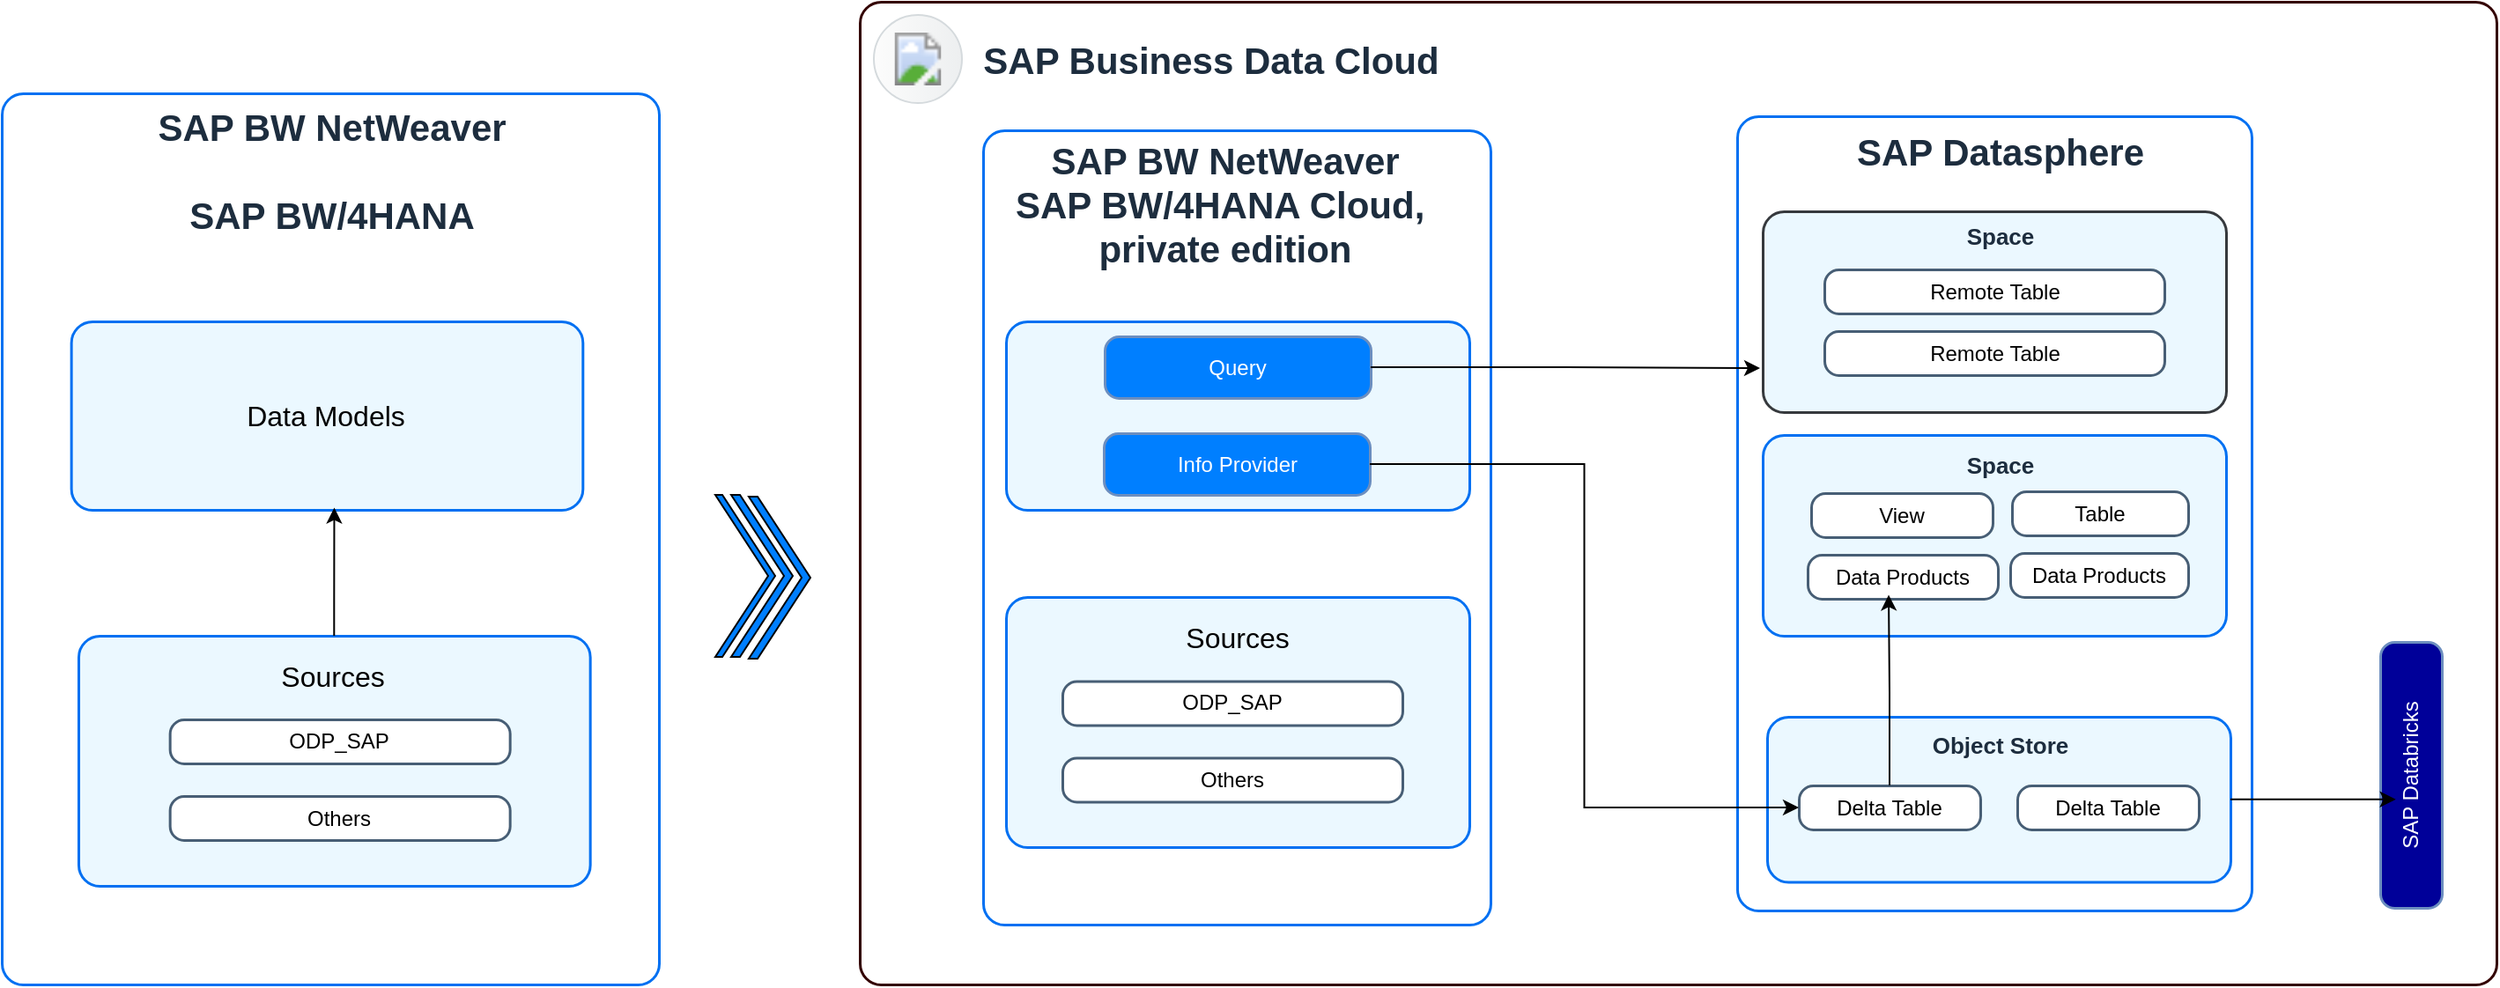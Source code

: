 <mxfile version="28.1.2">
  <diagram name="Page-1" id="5bHaEas3I0YWfYlRU1f9">
    <mxGraphModel dx="1454" dy="1069" grid="0" gridSize="10" guides="1" tooltips="1" connect="1" arrows="1" fold="1" page="1" pageScale="1" pageWidth="1654" pageHeight="1169" math="0" shadow="0">
      <root>
        <mxCell id="0" />
        <mxCell id="1" parent="0" />
        <mxCell id="YyMC6ngLosPk3OCNOqee-3" value="" style="rounded=1;whiteSpace=wrap;html=1;strokeColor=#0070F2;fillColor=#ffffff;arcSize=24;absoluteArcSize=1;imageWidth=64;imageHeight=64;strokeWidth=1.5;" vertex="1" parent="1">
          <mxGeometry x="116" y="314" width="373" height="506" as="geometry" />
        </mxCell>
        <mxCell id="d6p9PFXJ9PnHoYDoL1wJ-3" value="&lt;font face=&quot;arial&quot; style=&quot;font-size: 21px;&quot;&gt;&lt;b style=&quot;&quot;&gt;SAP BW NetWeaver&lt;/b&gt;&lt;/font&gt;&lt;div&gt;&lt;font face=&quot;arial&quot;&gt;&lt;span style=&quot;font-size: 21px;&quot;&gt;&lt;b&gt;&lt;br&gt;&lt;/b&gt;&lt;/span&gt;&lt;/font&gt;&lt;div&gt;&lt;font face=&quot;arial&quot; style=&quot;font-size: 21px;&quot;&gt;&lt;b style=&quot;&quot;&gt;SAP BW/4HANA&lt;/b&gt;&lt;/font&gt;&lt;/div&gt;&lt;/div&gt;" style="text;html=1;align=center;verticalAlign=middle;resizable=1;points=[[0,0.5,0,0,0],[0.5,0,0,0,0],[0.5,1,0,0,0],[1,0.5,0,0,0]];autosize=1;strokeColor=none;fillColor=none;fontSize=12;fontColor=#1D2D3E;fontFamily=Helvetica;movable=1;rotatable=1;deletable=1;editable=1;locked=0;connectable=1;" parent="1" vertex="1">
          <mxGeometry x="194.5" y="314" width="216" height="88" as="geometry" />
        </mxCell>
        <mxCell id="YyMC6ngLosPk3OCNOqee-6" value="&lt;font size=&quot;3&quot;&gt;Data Models&lt;/font&gt;" style="rounded=1;whiteSpace=wrap;html=1;strokeColor=#0070F2;fillColor=#EBF8FF;arcSize=24;absoluteArcSize=1;imageWidth=64;imageHeight=64;strokeWidth=1.5;" vertex="1" parent="1">
          <mxGeometry x="155.32" y="443.5" width="290.34" height="107" as="geometry" />
        </mxCell>
        <mxCell id="YyMC6ngLosPk3OCNOqee-7" value="&lt;font size=&quot;3&quot;&gt;Sources&lt;/font&gt;&lt;div&gt;&lt;font size=&quot;3&quot;&gt;&lt;br&gt;&lt;/font&gt;&lt;/div&gt;&lt;div&gt;&lt;font size=&quot;3&quot;&gt;&lt;br&gt;&lt;/font&gt;&lt;/div&gt;&lt;div&gt;&lt;font size=&quot;3&quot;&gt;&lt;br&gt;&lt;/font&gt;&lt;/div&gt;&lt;div&gt;&lt;font size=&quot;3&quot;&gt;&lt;br&gt;&lt;/font&gt;&lt;/div&gt;&lt;div&gt;&lt;font size=&quot;3&quot;&gt;&lt;br&gt;&lt;/font&gt;&lt;/div&gt;" style="rounded=1;whiteSpace=wrap;html=1;strokeColor=#0070F2;fillColor=#EBF8FF;arcSize=24;absoluteArcSize=1;imageWidth=64;imageHeight=64;strokeWidth=1.5;" vertex="1" parent="1">
          <mxGeometry x="159.49" y="622" width="290.34" height="142" as="geometry" />
        </mxCell>
        <mxCell id="YyMC6ngLosPk3OCNOqee-8" value="ODP_SAP" style="rounded=1;whiteSpace=wrap;html=1;strokeColor=#475E75;strokeWidth=1.5;arcSize=16;fillColor=#ffffff;perimeterSpacing=0;absoluteArcSize=1;" vertex="1" parent="1">
          <mxGeometry x="211.33" y="669.5" width="193" height="25" as="geometry" />
        </mxCell>
        <mxCell id="YyMC6ngLosPk3OCNOqee-9" value="Others" style="rounded=1;whiteSpace=wrap;html=1;strokeColor=#475E75;strokeWidth=1.5;arcSize=16;fillColor=#ffffff;perimeterSpacing=0;absoluteArcSize=1;" vertex="1" parent="1">
          <mxGeometry x="211.33" y="713" width="193" height="25" as="geometry" />
        </mxCell>
        <mxCell id="YyMC6ngLosPk3OCNOqee-11" style="edgeStyle=orthogonalEdgeStyle;rounded=0;orthogonalLoop=1;jettySize=auto;html=1;entryX=0.506;entryY=0.465;entryDx=0;entryDy=0;entryPerimeter=0;" edge="1" parent="1" source="YyMC6ngLosPk3OCNOqee-7" target="YyMC6ngLosPk3OCNOqee-3">
          <mxGeometry relative="1" as="geometry" />
        </mxCell>
        <mxCell id="YyMC6ngLosPk3OCNOqee-12" value="" style="rounded=1;whiteSpace=wrap;html=1;strokeColor=#330000;fillColor=#ffffff;arcSize=24;absoluteArcSize=1;imageWidth=64;imageHeight=64;strokeWidth=1.5;" vertex="1" parent="1">
          <mxGeometry x="603" y="262" width="929" height="558" as="geometry" />
        </mxCell>
        <mxCell id="YyMC6ngLosPk3OCNOqee-13" value="&lt;div&gt;&lt;font face=&quot;arial&quot; style=&quot;font-size: 21px;&quot;&gt;&lt;b style=&quot;&quot;&gt;SAP Business Data Cloud&lt;/b&gt;&lt;/font&gt;&lt;/div&gt;" style="text;html=1;align=center;verticalAlign=middle;resizable=1;points=[[0,0.5,0,0,0],[0.5,0,0,0,0],[0.5,1,0,0,0],[1,0.5,0,0,0]];autosize=1;strokeColor=none;fillColor=none;fontSize=12;fontColor=#1D2D3E;fontFamily=Helvetica;movable=1;rotatable=1;deletable=1;editable=1;locked=0;connectable=1;" vertex="1" parent="1">
          <mxGeometry x="752" y="279" width="100" height="31" as="geometry" />
        </mxCell>
        <mxCell id="YyMC6ngLosPk3OCNOqee-14" value="" style="shape=mxgraph.sap.icon;labelPosition=center;verticalLabelPosition=bottom;align=center;verticalAlign=top;strokeWidth=1;strokeColor=#D5DADD;fillColor=#EDEFF0;gradientColor=#FCFCFC;gradientDirection=west;aspect=fixed;SAPIcon=SAP_Business_Data_Cloud" vertex="1" parent="1">
          <mxGeometry x="611" y="269.5" width="50" height="50" as="geometry" />
        </mxCell>
        <mxCell id="YyMC6ngLosPk3OCNOqee-16" value="" style="rounded=1;whiteSpace=wrap;html=1;strokeColor=#0070F2;fillColor=#ffffff;arcSize=24;absoluteArcSize=1;imageWidth=64;imageHeight=64;strokeWidth=1.5;" vertex="1" parent="1">
          <mxGeometry x="673" y="335" width="288" height="451" as="geometry" />
        </mxCell>
        <mxCell id="YyMC6ngLosPk3OCNOqee-17" value="&lt;font face=&quot;arial&quot; style=&quot;font-size: 21px;&quot;&gt;&lt;b style=&quot;&quot;&gt;SAP BW NetWeaver&lt;/b&gt;&lt;/font&gt;&lt;div&gt;&lt;font face=&quot;arial&quot; style=&quot;font-size: 21px;&quot;&gt;&lt;b style=&quot;&quot;&gt;SAP BW/4HANA Cloud,&amp;nbsp;&lt;/b&gt;&lt;/font&gt;&lt;/div&gt;&lt;div&gt;&lt;font face=&quot;arial&quot; style=&quot;font-size: 21px;&quot;&gt;&lt;b style=&quot;&quot;&gt;private edition&lt;/b&gt;&lt;/font&gt;&lt;/div&gt;" style="text;html=1;align=center;verticalAlign=middle;resizable=1;points=[[0,0.5,0,0,0],[0.5,0,0,0,0],[0.5,1,0,0,0],[1,0.5,0,0,0]];autosize=1;strokeColor=none;fillColor=none;fontSize=12;fontColor=#1D2D3E;fontFamily=Helvetica;movable=1;rotatable=1;deletable=1;editable=1;locked=0;connectable=1;" vertex="1" parent="1">
          <mxGeometry x="682" y="333" width="256" height="88" as="geometry" />
        </mxCell>
        <mxCell id="YyMC6ngLosPk3OCNOqee-18" value="" style="rounded=1;whiteSpace=wrap;html=1;strokeColor=#0070F2;fillColor=#EBF8FF;arcSize=24;absoluteArcSize=1;imageWidth=64;imageHeight=64;strokeWidth=1.5;" vertex="1" parent="1">
          <mxGeometry x="686" y="443.5" width="263" height="107" as="geometry" />
        </mxCell>
        <mxCell id="YyMC6ngLosPk3OCNOqee-19" value="&lt;font style=&quot;color: rgb(255, 255, 255);&quot;&gt;Query&lt;/font&gt;" style="rounded=1;whiteSpace=wrap;html=1;strokeColor=#6c8ebf;strokeWidth=1.5;arcSize=16;fillColor=#007FFF;perimeterSpacing=0;absoluteArcSize=1;" vertex="1" parent="1">
          <mxGeometry x="742" y="452" width="151" height="35" as="geometry" />
        </mxCell>
        <mxCell id="YyMC6ngLosPk3OCNOqee-20" value="&lt;font style=&quot;color: rgb(255, 255, 255);&quot;&gt;Info Provider&lt;/font&gt;" style="rounded=1;whiteSpace=wrap;html=1;strokeColor=#6c8ebf;strokeWidth=1.5;arcSize=16;fillColor=#007FFF;perimeterSpacing=0;absoluteArcSize=1;" vertex="1" parent="1">
          <mxGeometry x="741.5" y="507" width="151" height="35" as="geometry" />
        </mxCell>
        <mxCell id="YyMC6ngLosPk3OCNOqee-21" value="&lt;font size=&quot;3&quot;&gt;Sources&lt;/font&gt;&lt;div&gt;&lt;font size=&quot;3&quot;&gt;&lt;br&gt;&lt;/font&gt;&lt;/div&gt;&lt;div&gt;&lt;font size=&quot;3&quot;&gt;&lt;br&gt;&lt;/font&gt;&lt;/div&gt;&lt;div&gt;&lt;font size=&quot;3&quot;&gt;&lt;br&gt;&lt;/font&gt;&lt;/div&gt;&lt;div&gt;&lt;font size=&quot;3&quot;&gt;&lt;br&gt;&lt;/font&gt;&lt;/div&gt;&lt;div&gt;&lt;font size=&quot;3&quot;&gt;&lt;br&gt;&lt;/font&gt;&lt;/div&gt;" style="rounded=1;whiteSpace=wrap;html=1;strokeColor=#0070F2;fillColor=#EBF8FF;arcSize=24;absoluteArcSize=1;imageWidth=64;imageHeight=64;strokeWidth=1.5;" vertex="1" parent="1">
          <mxGeometry x="686" y="600" width="263" height="142" as="geometry" />
        </mxCell>
        <mxCell id="YyMC6ngLosPk3OCNOqee-22" value="ODP_SAP" style="rounded=1;whiteSpace=wrap;html=1;strokeColor=#475E75;strokeWidth=1.5;arcSize=16;fillColor=#ffffff;perimeterSpacing=0;absoluteArcSize=1;" vertex="1" parent="1">
          <mxGeometry x="718" y="647.75" width="193" height="25" as="geometry" />
        </mxCell>
        <mxCell id="YyMC6ngLosPk3OCNOqee-23" value="Others" style="rounded=1;whiteSpace=wrap;html=1;strokeColor=#475E75;strokeWidth=1.5;arcSize=16;fillColor=#ffffff;perimeterSpacing=0;absoluteArcSize=1;" vertex="1" parent="1">
          <mxGeometry x="718" y="691.25" width="193" height="25" as="geometry" />
        </mxCell>
        <mxCell id="YyMC6ngLosPk3OCNOqee-30" value="" style="html=1;shadow=0;dashed=0;align=center;verticalAlign=middle;shape=mxgraph.arrows2.arrow;dy=0;dx=30;notch=30;fillColor=#007FFF;" vertex="1" parent="1">
          <mxGeometry x="521" y="542" width="34" height="92" as="geometry" />
        </mxCell>
        <mxCell id="YyMC6ngLosPk3OCNOqee-31" value="" style="html=1;shadow=0;dashed=0;align=center;verticalAlign=middle;shape=mxgraph.arrows2.arrow;dy=0;dx=30;notch=30;fillColor=#007FFF;" vertex="1" parent="1">
          <mxGeometry x="530" y="542" width="35" height="92" as="geometry" />
        </mxCell>
        <mxCell id="YyMC6ngLosPk3OCNOqee-32" value="" style="html=1;shadow=0;dashed=0;align=center;verticalAlign=middle;shape=mxgraph.arrows2.arrow;dy=0;dx=30;notch=30;fillColor=#007FFF;" vertex="1" parent="1">
          <mxGeometry x="540" y="543" width="35" height="92" as="geometry" />
        </mxCell>
        <mxCell id="YyMC6ngLosPk3OCNOqee-33" value="" style="rounded=1;whiteSpace=wrap;html=1;strokeColor=#0070F2;fillColor=#ffffff;arcSize=24;absoluteArcSize=1;imageWidth=64;imageHeight=64;strokeWidth=1.5;" vertex="1" parent="1">
          <mxGeometry x="1101" y="327" width="292" height="451" as="geometry" />
        </mxCell>
        <mxCell id="YyMC6ngLosPk3OCNOqee-34" value="&lt;font style=&quot;color: rgb(255, 255, 255);&quot;&gt;SAP Databricks&lt;/font&gt;" style="rounded=1;whiteSpace=wrap;html=1;strokeColor=#6c8ebf;strokeWidth=1.5;arcSize=16;fillColor=#000099;perimeterSpacing=0;absoluteArcSize=1;rotation=-90;" vertex="1" parent="1">
          <mxGeometry x="1408" y="683.5" width="151" height="35" as="geometry" />
        </mxCell>
        <mxCell id="YyMC6ngLosPk3OCNOqee-35" value="&lt;font face=&quot;arial&quot;&gt;&lt;span style=&quot;font-size: 21px;&quot;&gt;&lt;b&gt;SAP Datasphere&lt;/b&gt;&lt;/span&gt;&lt;/font&gt;" style="text;html=1;align=center;verticalAlign=middle;resizable=1;points=[[0,0.5,0,0,0],[0.5,0,0,0,0],[0.5,1,0,0,0],[1,0.5,0,0,0]];autosize=1;strokeColor=none;fillColor=none;fontSize=12;fontColor=#1D2D3E;fontFamily=Helvetica;movable=1;rotatable=1;deletable=1;editable=1;locked=0;connectable=1;" vertex="1" parent="1">
          <mxGeometry x="1159" y="335.5" width="181" height="23" as="geometry" />
        </mxCell>
        <mxCell id="YyMC6ngLosPk3OCNOqee-36" value="" style="rounded=1;whiteSpace=wrap;html=1;strokeColor=#36393d;fillColor=#EBF8FF;arcSize=24;absoluteArcSize=1;imageWidth=64;imageHeight=64;strokeWidth=1.5;" vertex="1" parent="1">
          <mxGeometry x="1115.5" y="381" width="263" height="114" as="geometry" />
        </mxCell>
        <mxCell id="YyMC6ngLosPk3OCNOqee-37" value="Remote Table" style="rounded=1;whiteSpace=wrap;html=1;strokeColor=#475E75;strokeWidth=1.5;arcSize=16;fillColor=#ffffff;perimeterSpacing=0;absoluteArcSize=1;" vertex="1" parent="1">
          <mxGeometry x="1150.5" y="414" width="193" height="25" as="geometry" />
        </mxCell>
        <mxCell id="YyMC6ngLosPk3OCNOqee-38" value="Remote Table" style="rounded=1;whiteSpace=wrap;html=1;strokeColor=#475E75;strokeWidth=1.5;arcSize=16;fillColor=#ffffff;perimeterSpacing=0;absoluteArcSize=1;" vertex="1" parent="1">
          <mxGeometry x="1150.5" y="449" width="193" height="25" as="geometry" />
        </mxCell>
        <mxCell id="YyMC6ngLosPk3OCNOqee-40" value="&lt;font style=&quot;font-size: 13px;&quot; face=&quot;arial&quot;&gt;&lt;b&gt;Space&lt;/b&gt;&lt;/font&gt;" style="text;html=1;align=center;verticalAlign=middle;resizable=1;points=[[0,0.5,0,0,0],[0.5,0,0,0,0],[0.5,1,0,0,0],[1,0.5,0,0,0]];autosize=1;strokeColor=none;fillColor=none;fontSize=12;fontColor=#1D2D3E;fontFamily=Helvetica;movable=1;rotatable=1;deletable=1;editable=1;locked=0;connectable=1;" vertex="1" parent="1">
          <mxGeometry x="1222" y="381" width="56" height="28" as="geometry" />
        </mxCell>
        <mxCell id="YyMC6ngLosPk3OCNOqee-41" value="" style="rounded=1;whiteSpace=wrap;html=1;strokeColor=#0070F2;fillColor=#EBF8FF;arcSize=24;absoluteArcSize=1;imageWidth=64;imageHeight=64;strokeWidth=1.5;" vertex="1" parent="1">
          <mxGeometry x="1115.5" y="508" width="263" height="114" as="geometry" />
        </mxCell>
        <mxCell id="YyMC6ngLosPk3OCNOqee-42" value="View" style="rounded=1;whiteSpace=wrap;html=1;strokeColor=#475E75;strokeWidth=1.5;arcSize=16;fillColor=#ffffff;perimeterSpacing=0;absoluteArcSize=1;" vertex="1" parent="1">
          <mxGeometry x="1143" y="541" width="103" height="25" as="geometry" />
        </mxCell>
        <mxCell id="YyMC6ngLosPk3OCNOqee-43" value="Data Products" style="rounded=1;whiteSpace=wrap;html=1;strokeColor=#475E75;strokeWidth=1.5;arcSize=16;fillColor=#ffffff;perimeterSpacing=0;absoluteArcSize=1;" vertex="1" parent="1">
          <mxGeometry x="1141" y="576" width="108" height="25" as="geometry" />
        </mxCell>
        <mxCell id="YyMC6ngLosPk3OCNOqee-44" value="&lt;font style=&quot;font-size: 13px;&quot; face=&quot;arial&quot;&gt;&lt;b&gt;Space&lt;/b&gt;&lt;/font&gt;" style="text;html=1;align=center;verticalAlign=middle;resizable=1;points=[[0,0.5,0,0,0],[0.5,0,0,0,0],[0.5,1,0,0,0],[1,0.5,0,0,0]];autosize=1;strokeColor=none;fillColor=none;fontSize=12;fontColor=#1D2D3E;fontFamily=Helvetica;movable=1;rotatable=1;deletable=1;editable=1;locked=0;connectable=1;" vertex="1" parent="1">
          <mxGeometry x="1222" y="510.5" width="56" height="28" as="geometry" />
        </mxCell>
        <mxCell id="YyMC6ngLosPk3OCNOqee-45" value="Table" style="rounded=1;whiteSpace=wrap;html=1;strokeColor=#475E75;strokeWidth=1.5;arcSize=16;fillColor=#ffffff;perimeterSpacing=0;absoluteArcSize=1;" vertex="1" parent="1">
          <mxGeometry x="1257" y="540" width="100" height="25" as="geometry" />
        </mxCell>
        <mxCell id="YyMC6ngLosPk3OCNOqee-46" value="Data Products" style="rounded=1;whiteSpace=wrap;html=1;strokeColor=#475E75;strokeWidth=1.5;arcSize=16;fillColor=#ffffff;perimeterSpacing=0;absoluteArcSize=1;" vertex="1" parent="1">
          <mxGeometry x="1256" y="575" width="101" height="25" as="geometry" />
        </mxCell>
        <mxCell id="YyMC6ngLosPk3OCNOqee-47" value="" style="rounded=1;whiteSpace=wrap;html=1;strokeColor=#0070F2;fillColor=#EBF8FF;arcSize=24;absoluteArcSize=1;imageWidth=64;imageHeight=64;strokeWidth=1.5;" vertex="1" parent="1">
          <mxGeometry x="1118" y="668" width="263" height="93.75" as="geometry" />
        </mxCell>
        <mxCell id="YyMC6ngLosPk3OCNOqee-48" value="&lt;font style=&quot;font-size: 13px;&quot; face=&quot;arial&quot;&gt;&lt;b&gt;Object Store&lt;/b&gt;&lt;/font&gt;" style="text;html=1;align=center;verticalAlign=middle;resizable=1;points=[[0,0.5,0,0,0],[0.5,0,0,0,0],[0.5,1,0,0,0],[1,0.5,0,0,0]];autosize=1;strokeColor=none;fillColor=none;fontSize=12;fontColor=#1D2D3E;fontFamily=Helvetica;movable=1;rotatable=1;deletable=1;editable=1;locked=0;connectable=1;" vertex="1" parent="1">
          <mxGeometry x="1202.5" y="669.5" width="95" height="28" as="geometry" />
        </mxCell>
        <mxCell id="YyMC6ngLosPk3OCNOqee-49" value="Delta Table" style="rounded=1;whiteSpace=wrap;html=1;strokeColor=#475E75;strokeWidth=1.5;arcSize=16;fillColor=#ffffff;perimeterSpacing=0;absoluteArcSize=1;" vertex="1" parent="1">
          <mxGeometry x="1136" y="707" width="103" height="25" as="geometry" />
        </mxCell>
        <mxCell id="YyMC6ngLosPk3OCNOqee-50" value="Delta Table" style="rounded=1;whiteSpace=wrap;html=1;strokeColor=#475E75;strokeWidth=1.5;arcSize=16;fillColor=#ffffff;perimeterSpacing=0;absoluteArcSize=1;" vertex="1" parent="1">
          <mxGeometry x="1260" y="707" width="103" height="25" as="geometry" />
        </mxCell>
        <mxCell id="YyMC6ngLosPk3OCNOqee-52" style="edgeStyle=orthogonalEdgeStyle;rounded=0;orthogonalLoop=1;jettySize=auto;html=1;" edge="1" parent="1" source="YyMC6ngLosPk3OCNOqee-19">
          <mxGeometry relative="1" as="geometry">
            <mxPoint x="1114" y="470" as="targetPoint" />
            <Array as="points">
              <mxPoint x="1004" y="470" />
              <mxPoint x="1116" y="470" />
            </Array>
          </mxGeometry>
        </mxCell>
        <mxCell id="YyMC6ngLosPk3OCNOqee-51" style="edgeStyle=orthogonalEdgeStyle;rounded=0;orthogonalLoop=1;jettySize=auto;html=1;entryX=0;entryY=0.5;entryDx=0;entryDy=0;" edge="1" parent="1" source="YyMC6ngLosPk3OCNOqee-20" target="YyMC6ngLosPk3OCNOqee-49">
          <mxGeometry relative="1" as="geometry" />
        </mxCell>
        <mxCell id="YyMC6ngLosPk3OCNOqee-53" style="edgeStyle=orthogonalEdgeStyle;rounded=0;orthogonalLoop=1;jettySize=auto;html=1;entryX=0.426;entryY=0.908;entryDx=0;entryDy=0;entryPerimeter=0;" edge="1" parent="1" source="YyMC6ngLosPk3OCNOqee-49" target="YyMC6ngLosPk3OCNOqee-43">
          <mxGeometry relative="1" as="geometry" />
        </mxCell>
        <mxCell id="YyMC6ngLosPk3OCNOqee-54" style="edgeStyle=orthogonalEdgeStyle;rounded=0;orthogonalLoop=1;jettySize=auto;html=1;entryX=0.408;entryY=0.253;entryDx=0;entryDy=0;entryPerimeter=0;" edge="1" parent="1" source="YyMC6ngLosPk3OCNOqee-47" target="YyMC6ngLosPk3OCNOqee-34">
          <mxGeometry relative="1" as="geometry" />
        </mxCell>
      </root>
    </mxGraphModel>
  </diagram>
</mxfile>
